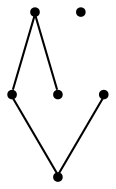 graph {
  node [shape=point,comment="{\"directed\":false,\"doi\":\"10.1007/978-3-642-00219-9_39\",\"figure\":\"1 (4)\"}"]

  v0 [pos="1123.1435558230378,2450.6977304169623"]
  v1 [pos="1067.6648146429727,2617.0708705092916"]
  v2 [pos="1123.1435558230378,2367.5134500214544"]
  v3 [pos="956.7072527508402,2367.5134500214544"]
  v4 [pos="956.7072527508403,2450.6977304169623"]
  v5 [pos="901.2285274771757,2617.0708705092916"]

  v5 -- v1 [id="-2",pos="901.2285274771757,2617.0708705092916 928.9657904691474,2617.0708705092916 928.9657904691474,2617.0708705092916 928.9657904691474,2617.0708705092916 956.7072527508402,2617.0708705092916 1012.1860416501066,2617.0708705092916 1039.9233046420784,2617.0708705092916 1067.6648146429727,2617.0708705092916 1067.6648146429727,2617.0708705092916 1067.6648146429727,2617.0708705092916"]
  v5 -- v4 [id="-3",pos="901.2285274771757,2617.0708705092916 970.575916059627,2547.749916030421 970.575916059627,2547.749916030421 970.575916059627,2547.749916030421 956.7072527508403,2450.6977304169623 956.7072527508403,2450.6977304169623 956.7072527508403,2450.6977304169623"]
  v3 -- v0 [id="-5",pos="956.7072527508402,2367.5134500214544 998.3132426772006,2409.1034277713657 998.3132426772006,2409.1034277713657 998.3132426772006,2409.1034277713657 1067.6648305493732,2409.1034277713657 1067.6648305493732,2409.1034277713657 1067.6648305493732,2409.1034277713657 1123.1435558230378,2450.6977304169623 1123.1435558230378,2450.6977304169623 1123.1435558230378,2450.6977304169623"]
  v1 -- v0 [id="-6",pos="1067.6648146429727,2617.0708705092916 1076.9091214911882,2589.3442186760176 1076.9091214911882,2589.3442186760176 1076.9091214911882,2589.3442186760176 1086.157738973928,2561.613241947058 1104.6506473984828,2506.1556133848244 1113.8949383402978,2478.4287071459216 1123.1435558230378,2450.6977304169623 1123.1435558230378,2450.6977304169623 1123.1435558230378,2450.6977304169623"]
}